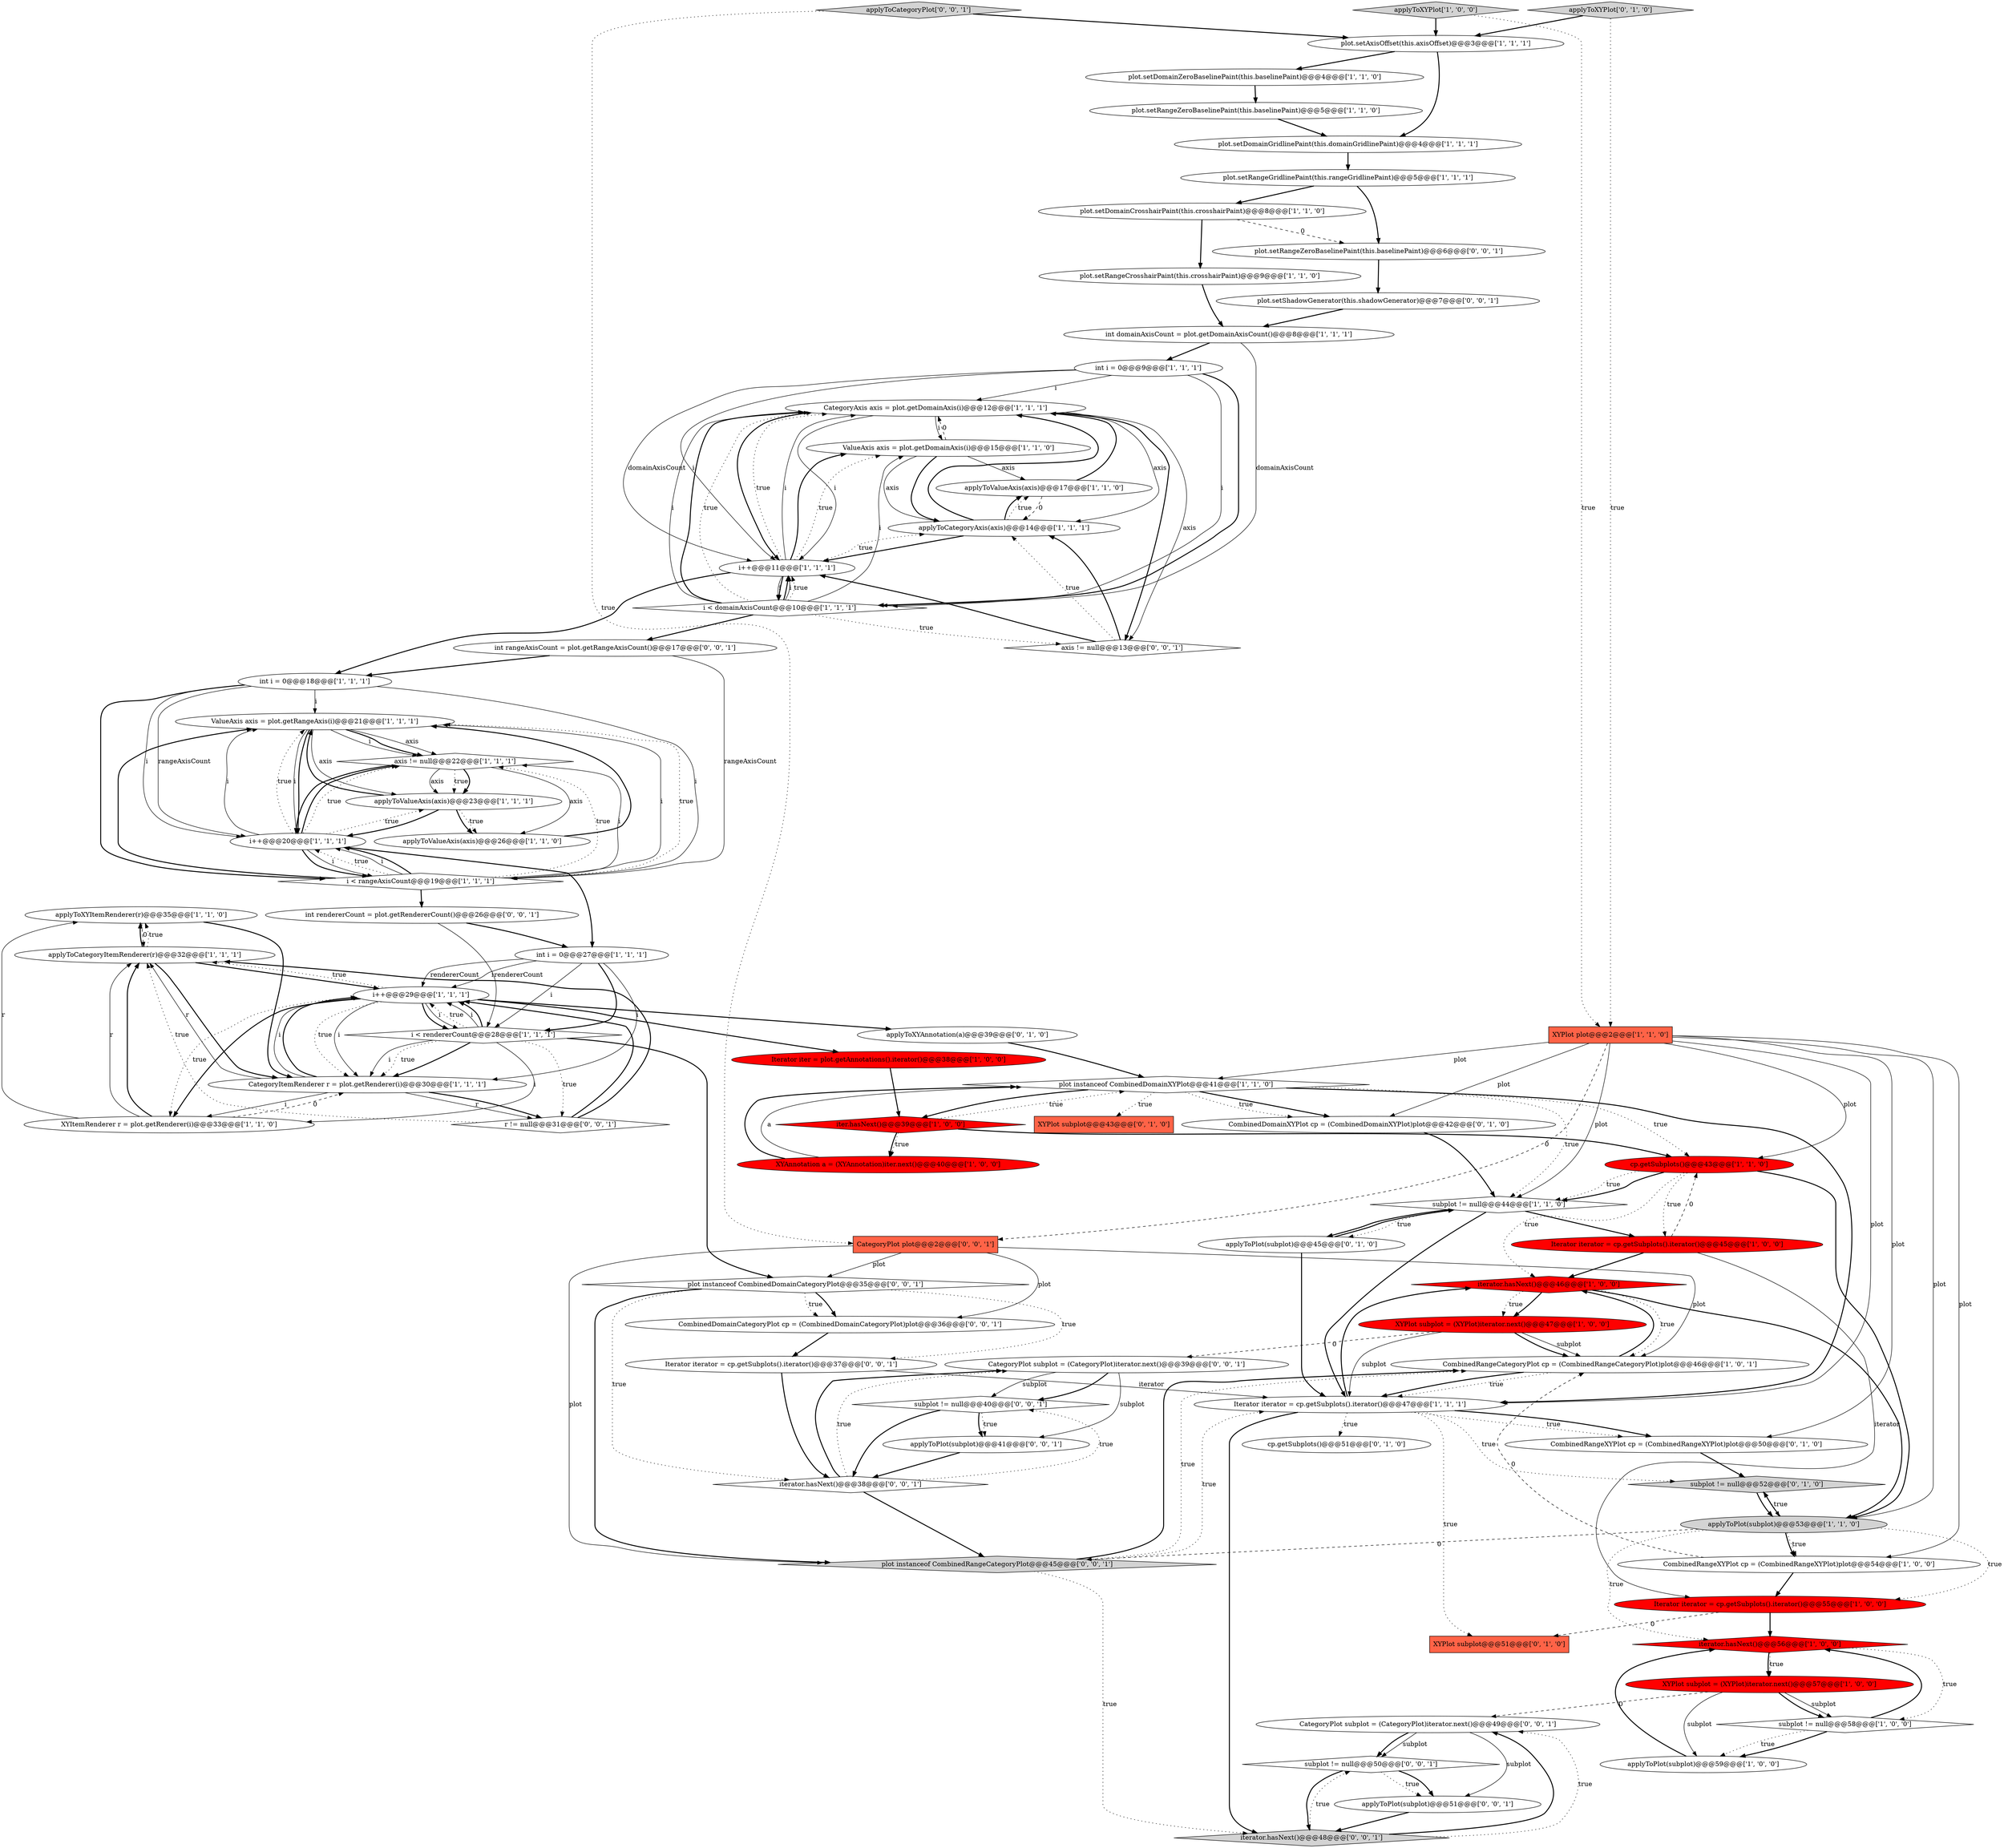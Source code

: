 digraph {
8 [style = filled, label = "applyToXYItemRenderer(r)@@@35@@@['1', '1', '0']", fillcolor = white, shape = ellipse image = "AAA0AAABBB1BBB"];
54 [style = filled, label = "CombinedRangeXYPlot cp = (CombinedRangeXYPlot)plot@@@50@@@['0', '1', '0']", fillcolor = white, shape = ellipse image = "AAA0AAABBB2BBB"];
27 [style = filled, label = "XYPlot subplot = (XYPlot)iterator.next()@@@47@@@['1', '0', '0']", fillcolor = red, shape = ellipse image = "AAA1AAABBB1BBB"];
7 [style = filled, label = "plot.setDomainCrosshairPaint(this.crosshairPaint)@@@8@@@['1', '1', '0']", fillcolor = white, shape = ellipse image = "AAA0AAABBB1BBB"];
73 [style = filled, label = "plot.setRangeZeroBaselinePaint(this.baselinePaint)@@@6@@@['0', '0', '1']", fillcolor = white, shape = ellipse image = "AAA0AAABBB3BBB"];
65 [style = filled, label = "subplot != null@@@50@@@['0', '0', '1']", fillcolor = white, shape = diamond image = "AAA0AAABBB3BBB"];
45 [style = filled, label = "cp.getSubplots()@@@43@@@['1', '1', '0']", fillcolor = red, shape = ellipse image = "AAA1AAABBB1BBB"];
61 [style = filled, label = "Iterator iterator = cp.getSubplots().iterator()@@@37@@@['0', '0', '1']", fillcolor = white, shape = ellipse image = "AAA0AAABBB3BBB"];
21 [style = filled, label = "ValueAxis axis = plot.getDomainAxis(i)@@@15@@@['1', '1', '0']", fillcolor = white, shape = ellipse image = "AAA0AAABBB1BBB"];
51 [style = filled, label = "XYPlot subplot@@@43@@@['0', '1', '0']", fillcolor = tomato, shape = box image = "AAA0AAABBB2BBB"];
38 [style = filled, label = "plot.setRangeZeroBaselinePaint(this.baselinePaint)@@@5@@@['1', '1', '0']", fillcolor = white, shape = ellipse image = "AAA0AAABBB1BBB"];
30 [style = filled, label = "applyToXYPlot['1', '0', '0']", fillcolor = lightgray, shape = diamond image = "AAA0AAABBB1BBB"];
33 [style = filled, label = "axis != null@@@22@@@['1', '1', '1']", fillcolor = white, shape = diamond image = "AAA0AAABBB1BBB"];
49 [style = filled, label = "applyToXYPlot['0', '1', '0']", fillcolor = lightgray, shape = diamond image = "AAA0AAABBB2BBB"];
1 [style = filled, label = "int i = 0@@@9@@@['1', '1', '1']", fillcolor = white, shape = ellipse image = "AAA0AAABBB1BBB"];
63 [style = filled, label = "plot.setShadowGenerator(this.shadowGenerator)@@@7@@@['0', '0', '1']", fillcolor = white, shape = ellipse image = "AAA0AAABBB3BBB"];
19 [style = filled, label = "ValueAxis axis = plot.getRangeAxis(i)@@@21@@@['1', '1', '1']", fillcolor = white, shape = ellipse image = "AAA0AAABBB1BBB"];
32 [style = filled, label = "CategoryAxis axis = plot.getDomainAxis(i)@@@12@@@['1', '1', '1']", fillcolor = white, shape = ellipse image = "AAA0AAABBB1BBB"];
16 [style = filled, label = "applyToCategoryItemRenderer(r)@@@32@@@['1', '1', '1']", fillcolor = white, shape = ellipse image = "AAA0AAABBB1BBB"];
60 [style = filled, label = "int rangeAxisCount = plot.getRangeAxisCount()@@@17@@@['0', '0', '1']", fillcolor = white, shape = ellipse image = "AAA0AAABBB3BBB"];
72 [style = filled, label = "CategoryPlot subplot = (CategoryPlot)iterator.next()@@@49@@@['0', '0', '1']", fillcolor = white, shape = ellipse image = "AAA0AAABBB3BBB"];
31 [style = filled, label = "CombinedRangeCategoryPlot cp = (CombinedRangeCategoryPlot)plot@@@46@@@['1', '0', '1']", fillcolor = white, shape = ellipse image = "AAA0AAABBB1BBB"];
36 [style = filled, label = "Iterator iterator = cp.getSubplots().iterator()@@@45@@@['1', '0', '0']", fillcolor = red, shape = ellipse image = "AAA1AAABBB1BBB"];
52 [style = filled, label = "applyToPlot(subplot)@@@45@@@['0', '1', '0']", fillcolor = white, shape = ellipse image = "AAA0AAABBB2BBB"];
56 [style = filled, label = "applyToXYAnnotation(a)@@@39@@@['0', '1', '0']", fillcolor = white, shape = ellipse image = "AAA0AAABBB2BBB"];
64 [style = filled, label = "subplot != null@@@40@@@['0', '0', '1']", fillcolor = white, shape = diamond image = "AAA0AAABBB3BBB"];
57 [style = filled, label = "CombinedDomainXYPlot cp = (CombinedDomainXYPlot)plot@@@42@@@['0', '1', '0']", fillcolor = white, shape = ellipse image = "AAA0AAABBB2BBB"];
11 [style = filled, label = "plot.setRangeCrosshairPaint(this.crosshairPaint)@@@9@@@['1', '1', '0']", fillcolor = white, shape = ellipse image = "AAA0AAABBB1BBB"];
24 [style = filled, label = "plot.setRangeGridlinePaint(this.rangeGridlinePaint)@@@5@@@['1', '1', '1']", fillcolor = white, shape = ellipse image = "AAA0AAABBB1BBB"];
42 [style = filled, label = "applyToPlot(subplot)@@@53@@@['1', '1', '0']", fillcolor = lightgray, shape = ellipse image = "AAA0AAABBB1BBB"];
4 [style = filled, label = "applyToPlot(subplot)@@@59@@@['1', '0', '0']", fillcolor = white, shape = ellipse image = "AAA0AAABBB1BBB"];
15 [style = filled, label = "plot instanceof CombinedDomainXYPlot@@@41@@@['1', '1', '0']", fillcolor = white, shape = diamond image = "AAA0AAABBB1BBB"];
59 [style = filled, label = "int rendererCount = plot.getRendererCount()@@@26@@@['0', '0', '1']", fillcolor = white, shape = ellipse image = "AAA0AAABBB3BBB"];
69 [style = filled, label = "CombinedDomainCategoryPlot cp = (CombinedDomainCategoryPlot)plot@@@36@@@['0', '0', '1']", fillcolor = white, shape = ellipse image = "AAA0AAABBB3BBB"];
37 [style = filled, label = "XYAnnotation a = (XYAnnotation)iter.next()@@@40@@@['1', '0', '0']", fillcolor = red, shape = ellipse image = "AAA1AAABBB1BBB"];
18 [style = filled, label = "XYItemRenderer r = plot.getRenderer(i)@@@33@@@['1', '1', '0']", fillcolor = white, shape = ellipse image = "AAA0AAABBB1BBB"];
77 [style = filled, label = "iterator.hasNext()@@@48@@@['0', '0', '1']", fillcolor = lightgray, shape = diamond image = "AAA0AAABBB3BBB"];
43 [style = filled, label = "iterator.hasNext()@@@46@@@['1', '0', '0']", fillcolor = red, shape = diamond image = "AAA1AAABBB1BBB"];
26 [style = filled, label = "Iterator iter = plot.getAnnotations().iterator()@@@38@@@['1', '0', '0']", fillcolor = red, shape = ellipse image = "AAA1AAABBB1BBB"];
66 [style = filled, label = "CategoryPlot subplot = (CategoryPlot)iterator.next()@@@39@@@['0', '0', '1']", fillcolor = white, shape = ellipse image = "AAA0AAABBB3BBB"];
47 [style = filled, label = "XYPlot plot@@@2@@@['1', '1', '0']", fillcolor = tomato, shape = box image = "AAA0AAABBB1BBB"];
14 [style = filled, label = "applyToValueAxis(axis)@@@26@@@['1', '1', '0']", fillcolor = white, shape = ellipse image = "AAA0AAABBB1BBB"];
0 [style = filled, label = "plot.setDomainGridlinePaint(this.domainGridlinePaint)@@@4@@@['1', '1', '1']", fillcolor = white, shape = ellipse image = "AAA0AAABBB1BBB"];
20 [style = filled, label = "int i = 0@@@27@@@['1', '1', '1']", fillcolor = white, shape = ellipse image = "AAA0AAABBB1BBB"];
53 [style = filled, label = "XYPlot subplot@@@51@@@['0', '1', '0']", fillcolor = tomato, shape = box image = "AAA1AAABBB2BBB"];
44 [style = filled, label = "Iterator iterator = cp.getSubplots().iterator()@@@55@@@['1', '0', '0']", fillcolor = red, shape = ellipse image = "AAA1AAABBB1BBB"];
28 [style = filled, label = "Iterator iterator = cp.getSubplots().iterator()@@@47@@@['1', '1', '1']", fillcolor = white, shape = ellipse image = "AAA0AAABBB1BBB"];
70 [style = filled, label = "iterator.hasNext()@@@38@@@['0', '0', '1']", fillcolor = white, shape = diamond image = "AAA0AAABBB3BBB"];
29 [style = filled, label = "CombinedRangeXYPlot cp = (CombinedRangeXYPlot)plot@@@54@@@['1', '0', '0']", fillcolor = white, shape = ellipse image = "AAA0AAABBB1BBB"];
35 [style = filled, label = "plot.setDomainZeroBaselinePaint(this.baselinePaint)@@@4@@@['1', '1', '0']", fillcolor = white, shape = ellipse image = "AAA0AAABBB1BBB"];
71 [style = filled, label = "applyToCategoryPlot['0', '0', '1']", fillcolor = lightgray, shape = diamond image = "AAA0AAABBB3BBB"];
67 [style = filled, label = "r != null@@@31@@@['0', '0', '1']", fillcolor = white, shape = diamond image = "AAA0AAABBB3BBB"];
23 [style = filled, label = "XYPlot subplot = (XYPlot)iterator.next()@@@57@@@['1', '0', '0']", fillcolor = red, shape = ellipse image = "AAA1AAABBB1BBB"];
6 [style = filled, label = "subplot != null@@@58@@@['1', '0', '0']", fillcolor = white, shape = diamond image = "AAA0AAABBB1BBB"];
74 [style = filled, label = "CategoryPlot plot@@@2@@@['0', '0', '1']", fillcolor = tomato, shape = box image = "AAA0AAABBB3BBB"];
48 [style = filled, label = "i < rendererCount@@@28@@@['1', '1', '1']", fillcolor = white, shape = diamond image = "AAA0AAABBB1BBB"];
2 [style = filled, label = "i < rangeAxisCount@@@19@@@['1', '1', '1']", fillcolor = white, shape = diamond image = "AAA0AAABBB1BBB"];
10 [style = filled, label = "plot.setAxisOffset(this.axisOffset)@@@3@@@['1', '1', '1']", fillcolor = white, shape = ellipse image = "AAA0AAABBB1BBB"];
13 [style = filled, label = "iterator.hasNext()@@@56@@@['1', '0', '0']", fillcolor = red, shape = diamond image = "AAA1AAABBB1BBB"];
5 [style = filled, label = "CategoryItemRenderer r = plot.getRenderer(i)@@@30@@@['1', '1', '1']", fillcolor = white, shape = ellipse image = "AAA0AAABBB1BBB"];
58 [style = filled, label = "applyToPlot(subplot)@@@51@@@['0', '0', '1']", fillcolor = white, shape = ellipse image = "AAA0AAABBB3BBB"];
17 [style = filled, label = "applyToValueAxis(axis)@@@23@@@['1', '1', '1']", fillcolor = white, shape = ellipse image = "AAA0AAABBB1BBB"];
39 [style = filled, label = "int domainAxisCount = plot.getDomainAxisCount()@@@8@@@['1', '1', '1']", fillcolor = white, shape = ellipse image = "AAA0AAABBB1BBB"];
40 [style = filled, label = "applyToCategoryAxis(axis)@@@14@@@['1', '1', '1']", fillcolor = white, shape = ellipse image = "AAA0AAABBB1BBB"];
41 [style = filled, label = "subplot != null@@@44@@@['1', '1', '0']", fillcolor = white, shape = diamond image = "AAA0AAABBB1BBB"];
22 [style = filled, label = "iter.hasNext()@@@39@@@['1', '0', '0']", fillcolor = red, shape = diamond image = "AAA1AAABBB1BBB"];
12 [style = filled, label = "applyToValueAxis(axis)@@@17@@@['1', '1', '0']", fillcolor = white, shape = ellipse image = "AAA0AAABBB1BBB"];
3 [style = filled, label = "i++@@@20@@@['1', '1', '1']", fillcolor = white, shape = ellipse image = "AAA0AAABBB1BBB"];
62 [style = filled, label = "axis != null@@@13@@@['0', '0', '1']", fillcolor = white, shape = diamond image = "AAA0AAABBB3BBB"];
9 [style = filled, label = "i++@@@29@@@['1', '1', '1']", fillcolor = white, shape = ellipse image = "AAA0AAABBB1BBB"];
50 [style = filled, label = "cp.getSubplots()@@@51@@@['0', '1', '0']", fillcolor = white, shape = ellipse image = "AAA0AAABBB2BBB"];
34 [style = filled, label = "i < domainAxisCount@@@10@@@['1', '1', '1']", fillcolor = white, shape = diamond image = "AAA0AAABBB1BBB"];
25 [style = filled, label = "int i = 0@@@18@@@['1', '1', '1']", fillcolor = white, shape = ellipse image = "AAA0AAABBB1BBB"];
68 [style = filled, label = "plot instanceof CombinedDomainCategoryPlot@@@35@@@['0', '0', '1']", fillcolor = white, shape = diamond image = "AAA0AAABBB3BBB"];
55 [style = filled, label = "subplot != null@@@52@@@['0', '1', '0']", fillcolor = lightgray, shape = diamond image = "AAA0AAABBB2BBB"];
76 [style = filled, label = "plot instanceof CombinedRangeCategoryPlot@@@45@@@['0', '0', '1']", fillcolor = lightgray, shape = diamond image = "AAA0AAABBB3BBB"];
75 [style = filled, label = "applyToPlot(subplot)@@@41@@@['0', '0', '1']", fillcolor = white, shape = ellipse image = "AAA0AAABBB3BBB"];
46 [style = filled, label = "i++@@@11@@@['1', '1', '1']", fillcolor = white, shape = ellipse image = "AAA0AAABBB1BBB"];
54->55 [style = bold, label=""];
34->46 [style = bold, label=""];
70->66 [style = bold, label=""];
46->34 [style = bold, label=""];
46->25 [style = bold, label=""];
25->2 [style = solid, label="i"];
5->9 [style = bold, label=""];
68->69 [style = bold, label=""];
22->37 [style = bold, label=""];
3->33 [style = dotted, label="true"];
43->42 [style = bold, label=""];
17->14 [style = dotted, label="true"];
10->35 [style = bold, label=""];
56->15 [style = bold, label=""];
24->73 [style = bold, label=""];
68->69 [style = dotted, label="true"];
37->15 [style = bold, label=""];
19->17 [style = solid, label="axis"];
28->50 [style = dotted, label="true"];
57->41 [style = bold, label=""];
15->57 [style = bold, label=""];
36->44 [style = solid, label="iterator"];
42->29 [style = bold, label=""];
1->32 [style = solid, label="i"];
26->22 [style = bold, label=""];
41->28 [style = bold, label=""];
77->72 [style = dotted, label="true"];
9->26 [style = bold, label=""];
52->28 [style = bold, label=""];
67->9 [style = bold, label=""];
65->58 [style = dotted, label="true"];
7->73 [style = dashed, label="0"];
46->21 [style = bold, label=""];
32->62 [style = bold, label=""];
9->56 [style = bold, label=""];
28->43 [style = bold, label=""];
47->54 [style = solid, label="plot"];
31->28 [style = dotted, label="true"];
49->10 [style = bold, label=""];
17->14 [style = bold, label=""];
74->68 [style = solid, label="plot"];
48->9 [style = dotted, label="true"];
66->64 [style = bold, label=""];
20->48 [style = bold, label=""];
0->24 [style = bold, label=""];
47->15 [style = solid, label="plot"];
74->31 [style = solid, label="plot"];
48->18 [style = solid, label="i"];
2->59 [style = bold, label=""];
45->42 [style = bold, label=""];
77->65 [style = dotted, label="true"];
48->9 [style = solid, label="i"];
9->48 [style = solid, label="i"];
29->44 [style = bold, label=""];
34->32 [style = bold, label=""];
76->31 [style = dotted, label="true"];
71->74 [style = dotted, label="true"];
35->38 [style = bold, label=""];
32->46 [style = solid, label="i"];
62->40 [style = bold, label=""];
48->67 [style = dotted, label="true"];
15->57 [style = dotted, label="true"];
19->3 [style = bold, label=""];
34->21 [style = solid, label="i"];
45->43 [style = dotted, label="true"];
16->9 [style = bold, label=""];
47->29 [style = solid, label="plot"];
5->9 [style = solid, label="i"];
2->3 [style = dotted, label="true"];
27->31 [style = solid, label="subplot"];
1->46 [style = solid, label="i"];
45->41 [style = bold, label=""];
13->6 [style = dotted, label="true"];
3->2 [style = solid, label="i"];
72->65 [style = solid, label="subplot"];
62->46 [style = bold, label=""];
46->40 [style = dotted, label="true"];
7->11 [style = bold, label=""];
68->70 [style = dotted, label="true"];
25->19 [style = solid, label="i"];
5->67 [style = solid, label="r"];
32->21 [style = solid, label="i"];
33->3 [style = bold, label=""];
67->16 [style = bold, label=""];
33->14 [style = solid, label="axis"];
2->19 [style = solid, label="i"];
68->76 [style = bold, label=""];
19->3 [style = solid, label="i"];
19->33 [style = solid, label="axis"];
28->54 [style = bold, label=""];
27->31 [style = bold, label=""];
9->48 [style = bold, label=""];
23->4 [style = solid, label="subplot"];
60->2 [style = solid, label="rangeAxisCount"];
70->66 [style = dotted, label="true"];
3->33 [style = bold, label=""];
74->76 [style = solid, label="plot"];
47->42 [style = solid, label="plot"];
64->75 [style = bold, label=""];
2->3 [style = solid, label="i"];
25->2 [style = bold, label=""];
27->28 [style = solid, label="subplot"];
32->40 [style = solid, label="axis"];
13->23 [style = dotted, label="true"];
21->32 [style = dashed, label="0"];
46->32 [style = dotted, label="true"];
6->4 [style = bold, label=""];
49->47 [style = dotted, label="true"];
15->41 [style = dotted, label="true"];
3->2 [style = bold, label=""];
25->3 [style = solid, label="rangeAxisCount"];
43->27 [style = bold, label=""];
38->0 [style = bold, label=""];
74->69 [style = solid, label="plot"];
20->48 [style = solid, label="i"];
10->0 [style = bold, label=""];
30->10 [style = bold, label=""];
76->31 [style = bold, label=""];
71->10 [style = bold, label=""];
15->51 [style = dotted, label="true"];
18->5 [style = dashed, label="0"];
66->75 [style = solid, label="subplot"];
3->17 [style = dotted, label="true"];
33->17 [style = solid, label="axis"];
48->5 [style = bold, label=""];
31->28 [style = bold, label=""];
61->70 [style = bold, label=""];
46->21 [style = dotted, label="true"];
1->46 [style = solid, label="domainAxisCount"];
24->7 [style = bold, label=""];
66->64 [style = solid, label="subplot"];
42->76 [style = dashed, label="0"];
59->20 [style = bold, label=""];
19->33 [style = solid, label="i"];
63->39 [style = bold, label=""];
34->62 [style = dotted, label="true"];
21->12 [style = solid, label="axis"];
2->19 [style = dotted, label="true"];
36->45 [style = dashed, label="0"];
36->43 [style = bold, label=""];
19->33 [style = bold, label=""];
16->8 [style = dotted, label="true"];
73->63 [style = bold, label=""];
8->16 [style = dashed, label="0"];
32->46 [style = bold, label=""];
32->62 [style = solid, label="axis"];
22->45 [style = bold, label=""];
16->8 [style = bold, label=""];
42->44 [style = dotted, label="true"];
44->53 [style = dashed, label="0"];
9->5 [style = solid, label="i"];
3->19 [style = solid, label="i"];
2->3 [style = bold, label=""];
4->13 [style = bold, label=""];
52->41 [style = bold, label=""];
55->42 [style = dotted, label="true"];
12->32 [style = bold, label=""];
1->34 [style = solid, label="i"];
48->5 [style = solid, label="i"];
47->57 [style = solid, label="plot"];
22->37 [style = dotted, label="true"];
14->19 [style = bold, label=""];
65->77 [style = bold, label=""];
70->76 [style = bold, label=""];
33->17 [style = dotted, label="true"];
42->55 [style = bold, label=""];
21->40 [style = solid, label="axis"];
55->42 [style = bold, label=""];
45->41 [style = dotted, label="true"];
5->16 [style = solid, label="r"];
46->32 [style = solid, label="i"];
2->33 [style = solid, label="i"];
43->27 [style = dotted, label="true"];
15->22 [style = bold, label=""];
60->25 [style = bold, label=""];
76->77 [style = dotted, label="true"];
76->28 [style = dotted, label="true"];
40->12 [style = bold, label=""];
18->8 [style = solid, label="r"];
47->45 [style = solid, label="plot"];
23->6 [style = solid, label="subplot"];
1->34 [style = bold, label=""];
9->18 [style = bold, label=""];
41->36 [style = bold, label=""];
5->67 [style = bold, label=""];
72->65 [style = bold, label=""];
15->28 [style = bold, label=""];
61->28 [style = solid, label="iterator"];
23->6 [style = bold, label=""];
6->13 [style = bold, label=""];
48->68 [style = bold, label=""];
5->18 [style = solid, label="i"];
47->74 [style = dashed, label="0"];
40->32 [style = bold, label=""];
17->3 [style = bold, label=""];
16->5 [style = bold, label=""];
31->43 [style = bold, label=""];
39->1 [style = bold, label=""];
64->75 [style = dotted, label="true"];
39->34 [style = solid, label="domainAxisCount"];
9->16 [style = dotted, label="true"];
41->52 [style = dotted, label="true"];
15->45 [style = dotted, label="true"];
20->9 [style = solid, label="rendererCount"];
22->15 [style = dotted, label="true"];
42->29 [style = dotted, label="true"];
46->34 [style = solid, label="i"];
33->17 [style = bold, label=""];
18->16 [style = bold, label=""];
9->5 [style = dotted, label="true"];
34->46 [style = solid, label="i"];
75->70 [style = bold, label=""];
34->32 [style = dotted, label="true"];
20->5 [style = solid, label="i"];
2->19 [style = bold, label=""];
58->77 [style = bold, label=""];
68->61 [style = dotted, label="true"];
72->58 [style = solid, label="subplot"];
30->47 [style = dotted, label="true"];
28->54 [style = dotted, label="true"];
48->9 [style = bold, label=""];
34->32 [style = solid, label="i"];
28->53 [style = dotted, label="true"];
77->72 [style = bold, label=""];
59->48 [style = solid, label="rendererCount"];
70->64 [style = dotted, label="true"];
29->31 [style = dashed, label="0"];
17->19 [style = bold, label=""];
69->61 [style = bold, label=""];
41->52 [style = bold, label=""];
40->46 [style = bold, label=""];
27->66 [style = dashed, label="0"];
62->40 [style = dotted, label="true"];
34->60 [style = bold, label=""];
3->20 [style = bold, label=""];
65->58 [style = bold, label=""];
3->19 [style = dotted, label="true"];
37->15 [style = solid, label="a"];
47->28 [style = solid, label="plot"];
67->16 [style = dotted, label="true"];
18->16 [style = solid, label="r"];
8->5 [style = bold, label=""];
28->77 [style = bold, label=""];
6->4 [style = dotted, label="true"];
28->55 [style = dotted, label="true"];
2->33 [style = dotted, label="true"];
12->40 [style = dashed, label="0"];
40->12 [style = dotted, label="true"];
13->23 [style = bold, label=""];
45->36 [style = dotted, label="true"];
21->40 [style = bold, label=""];
11->39 [style = bold, label=""];
9->18 [style = dotted, label="true"];
44->13 [style = bold, label=""];
25->3 [style = solid, label="i"];
47->41 [style = solid, label="plot"];
43->31 [style = dotted, label="true"];
34->46 [style = dotted, label="true"];
23->72 [style = dashed, label="0"];
48->5 [style = dotted, label="true"];
20->9 [style = solid, label="i"];
64->70 [style = bold, label=""];
42->13 [style = dotted, label="true"];
}
